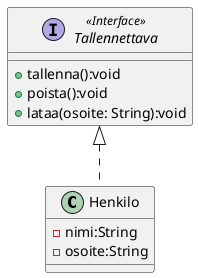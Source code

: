 @startuml

class Henkilo implements Tallennettava{
-nimi:String
-osoite:String
}

interface Tallennettava <<Interface>> {
+tallenna():void
+poista():void
+lataa(osoite: String):void
}

@enduml
